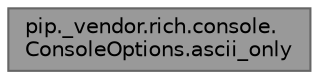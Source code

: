 digraph "pip._vendor.rich.console.ConsoleOptions.ascii_only"
{
 
  bgcolor="transparent";
  edge [fontname=Helvetca,fontsize=10,labelfontname=Helvetica,labelfontsize=10];
  node [fontname=Helvetica,fontsize=10,shape=box,height=0.2,width=0.4];
  rankdir="LR";
  Node1 [id="Node000001",label="pip._vendor.rich.console.\lConsoleOptions.ascii_only",height=0.2,width=0.4,color="gray40", fillcolor="grey60", style="filled", fontcolor="black",tooltip=" "];
}
